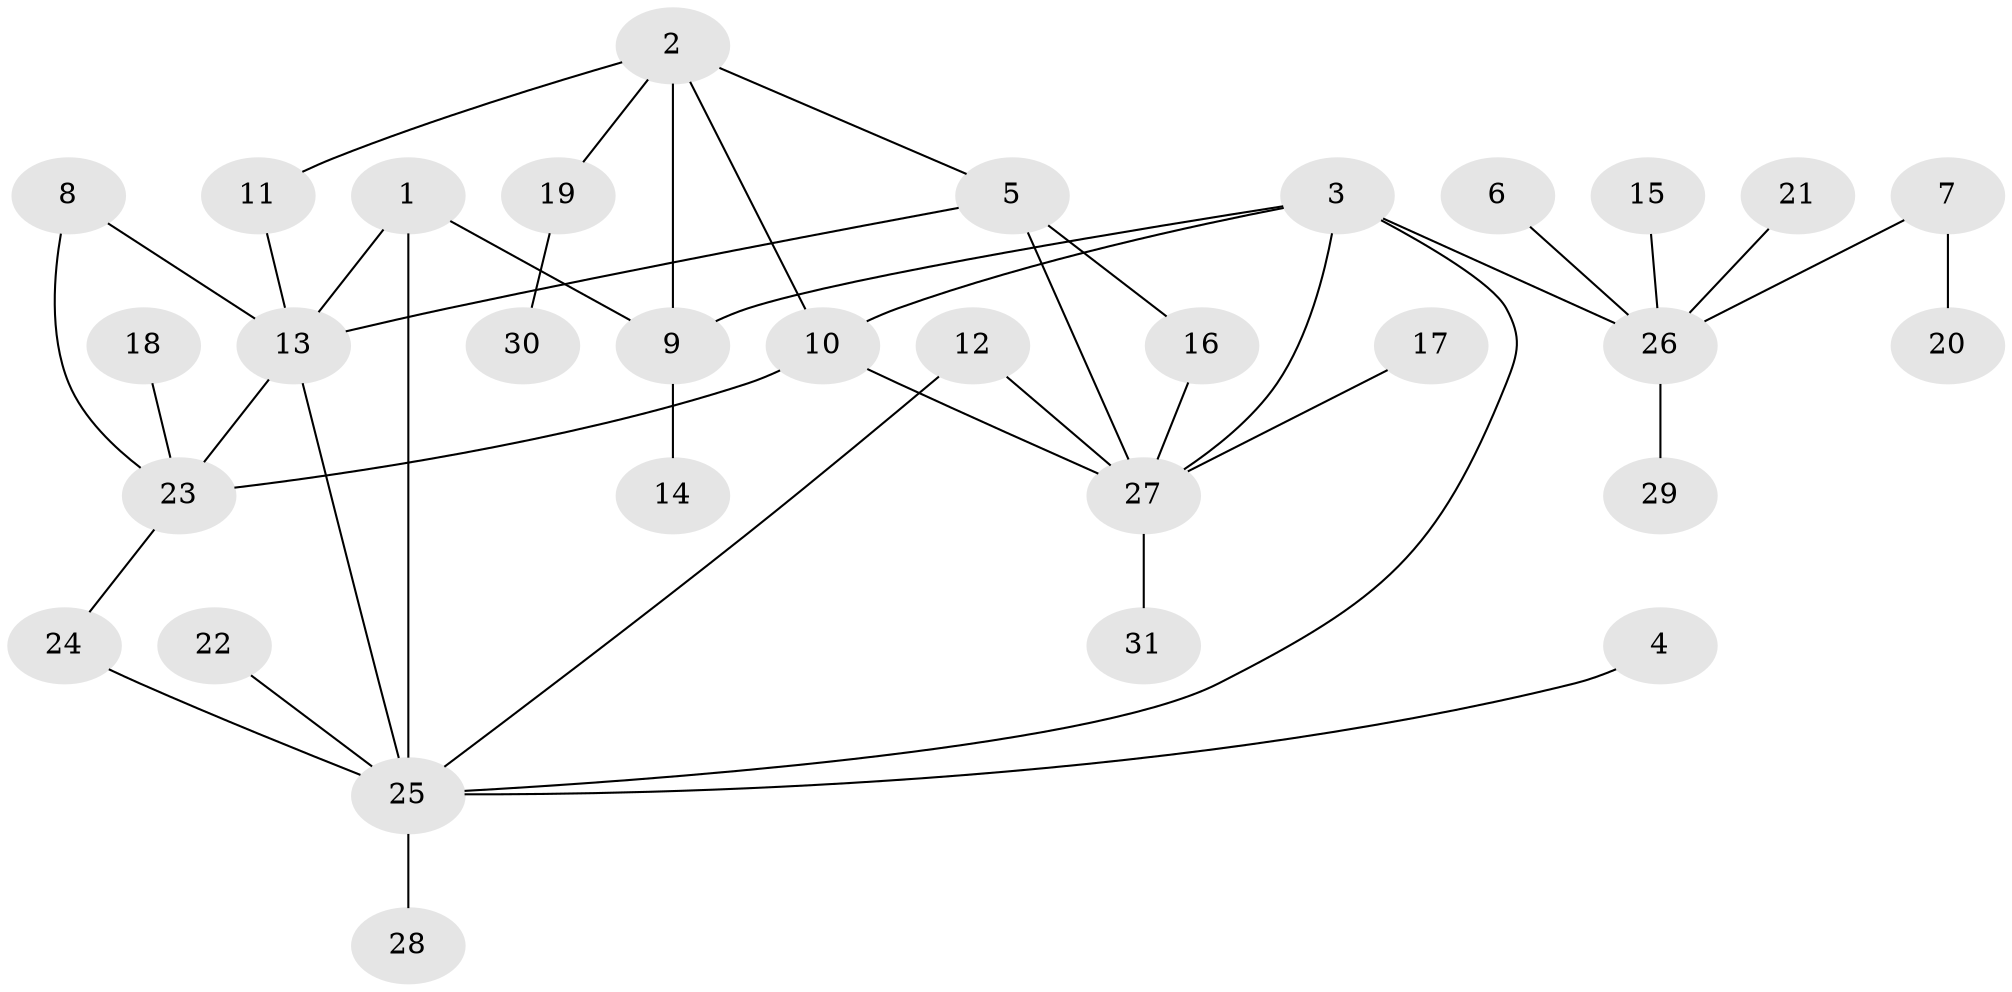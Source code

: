 // original degree distribution, {10: 0.016129032258064516, 8: 0.03225806451612903, 3: 0.14516129032258066, 6: 0.03225806451612903, 5: 0.04838709677419355, 9: 0.03225806451612903, 1: 0.5161290322580645, 2: 0.1774193548387097}
// Generated by graph-tools (version 1.1) at 2025/37/03/04/25 23:37:37]
// undirected, 31 vertices, 42 edges
graph export_dot {
  node [color=gray90,style=filled];
  1;
  2;
  3;
  4;
  5;
  6;
  7;
  8;
  9;
  10;
  11;
  12;
  13;
  14;
  15;
  16;
  17;
  18;
  19;
  20;
  21;
  22;
  23;
  24;
  25;
  26;
  27;
  28;
  29;
  30;
  31;
  1 -- 9 [weight=1.0];
  1 -- 13 [weight=1.0];
  1 -- 25 [weight=1.0];
  2 -- 5 [weight=1.0];
  2 -- 9 [weight=2.0];
  2 -- 10 [weight=1.0];
  2 -- 11 [weight=1.0];
  2 -- 19 [weight=1.0];
  3 -- 9 [weight=1.0];
  3 -- 10 [weight=1.0];
  3 -- 25 [weight=1.0];
  3 -- 26 [weight=2.0];
  3 -- 27 [weight=1.0];
  4 -- 25 [weight=1.0];
  5 -- 13 [weight=1.0];
  5 -- 16 [weight=1.0];
  5 -- 27 [weight=1.0];
  6 -- 26 [weight=1.0];
  7 -- 20 [weight=1.0];
  7 -- 26 [weight=1.0];
  8 -- 13 [weight=1.0];
  8 -- 23 [weight=1.0];
  9 -- 14 [weight=1.0];
  10 -- 23 [weight=2.0];
  10 -- 27 [weight=1.0];
  11 -- 13 [weight=1.0];
  12 -- 25 [weight=1.0];
  12 -- 27 [weight=1.0];
  13 -- 23 [weight=1.0];
  13 -- 25 [weight=1.0];
  15 -- 26 [weight=1.0];
  16 -- 27 [weight=1.0];
  17 -- 27 [weight=1.0];
  18 -- 23 [weight=1.0];
  19 -- 30 [weight=1.0];
  21 -- 26 [weight=1.0];
  22 -- 25 [weight=1.0];
  23 -- 24 [weight=1.0];
  24 -- 25 [weight=1.0];
  25 -- 28 [weight=1.0];
  26 -- 29 [weight=1.0];
  27 -- 31 [weight=1.0];
}
